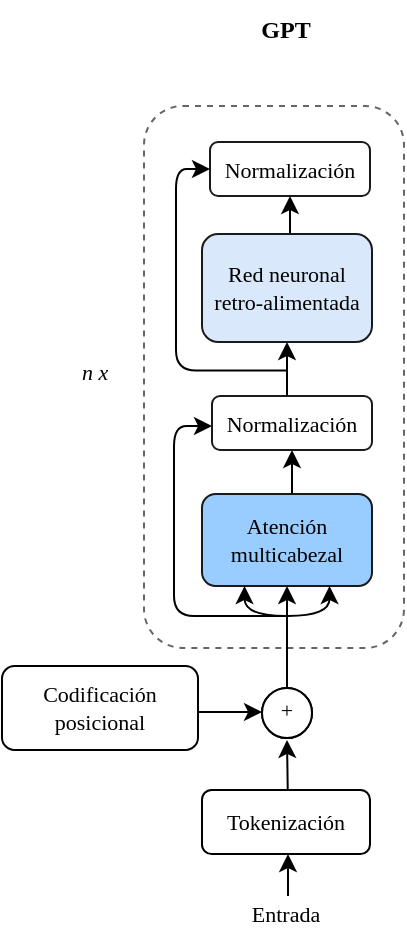 <mxfile version="21.3.8">
  <diagram id="AllzhJJeG0eL6vwa1mOl" name="Page-1">
    <mxGraphModel dx="652" dy="677" grid="0" gridSize="10" guides="1" tooltips="1" connect="1" arrows="1" fold="1" page="1" pageScale="1" pageWidth="827" pageHeight="1169" math="0" shadow="0">
      <root>
        <mxCell id="0" />
        <mxCell id="1" parent="0" />
        <mxCell id="erCxGVNcBSu2ljuZGB63-1" value="" style="rounded=1;whiteSpace=wrap;html=1;fillColor=#FFFFFF;strokeColor=#666666;fontColor=#333333;dashed=1;fontSize=11;fontFamily=PT Serif;fontSource=https%3A%2F%2Ffonts.googleapis.com%2Fcss%3Ffamily%3DPT%2BSerif;" parent="1" vertex="1">
          <mxGeometry x="242.0" y="267" width="130" height="271" as="geometry" />
        </mxCell>
        <mxCell id="erCxGVNcBSu2ljuZGB63-2" value="&lt;font style=&quot;font-size: 11px;&quot;&gt;Normalización&lt;/font&gt;" style="rounded=1;whiteSpace=wrap;html=1;fillColor=#FFFFFF;strokeColor=#1A1A1A;flipV=1;fontFamily=PT Serif;fontSource=https%3A%2F%2Ffonts.googleapis.com%2Fcss%3Ffamily%3DPT%2BSerif;fontSize=11;" parent="1" vertex="1">
          <mxGeometry x="275" y="285" width="80" height="27" as="geometry" />
        </mxCell>
        <mxCell id="erCxGVNcBSu2ljuZGB63-19" style="edgeStyle=orthogonalEdgeStyle;rounded=0;orthogonalLoop=1;jettySize=auto;html=1;exitX=0.5;exitY=0;exitDx=0;exitDy=0;entryX=0.5;entryY=1;entryDx=0;entryDy=0;startArrow=none;startFill=0;endArrow=classic;endFill=1;fontSize=11;fontFamily=PT Serif;fontSource=https%3A%2F%2Ffonts.googleapis.com%2Fcss%3Ffamily%3DPT%2BSerif;" parent="1" source="erCxGVNcBSu2ljuZGB63-3" target="erCxGVNcBSu2ljuZGB63-2" edge="1">
          <mxGeometry relative="1" as="geometry" />
        </mxCell>
        <mxCell id="erCxGVNcBSu2ljuZGB63-3" value="&lt;font style=&quot;font-size: 11px;&quot;&gt;Red neuronal retro-alimentada&lt;/font&gt;" style="rounded=1;whiteSpace=wrap;html=1;fillColor=#dae8fc;strokeColor=#1A1A1A;flipV=1;fontFamily=PT Serif;fontSource=https%3A%2F%2Ffonts.googleapis.com%2Fcss%3Ffamily%3DPT%2BSerif;fontSize=11;" parent="1" vertex="1">
          <mxGeometry x="271.0" y="331" width="85" height="54" as="geometry" />
        </mxCell>
        <mxCell id="erCxGVNcBSu2ljuZGB63-11" style="edgeStyle=orthogonalEdgeStyle;rounded=1;orthogonalLoop=1;jettySize=auto;html=1;exitX=0;exitY=0.444;exitDx=0;exitDy=0;startArrow=classic;startFill=1;endArrow=none;endFill=0;fontSize=11;fontFamily=PT Serif;fontSource=https%3A%2F%2Ffonts.googleapis.com%2Fcss%3Ffamily%3DPT%2BSerif;exitPerimeter=0;" parent="1" source="6JTqqpPswOs1U7iw3UKr-2" edge="1">
          <mxGeometry relative="1" as="geometry">
            <mxPoint x="277.103" y="418.724" as="sourcePoint" />
            <mxPoint x="313" y="522" as="targetPoint" />
            <Array as="points">
              <mxPoint x="257" y="427" />
              <mxPoint x="257" y="522" />
            </Array>
          </mxGeometry>
        </mxCell>
        <mxCell id="erCxGVNcBSu2ljuZGB63-16" style="edgeStyle=orthogonalEdgeStyle;rounded=0;orthogonalLoop=1;jettySize=auto;html=1;exitX=0.5;exitY=0;exitDx=0;exitDy=0;entryX=0.5;entryY=1;entryDx=0;entryDy=0;startArrow=none;startFill=0;endArrow=classic;endFill=1;fontSize=11;fontFamily=PT Serif;fontSource=https%3A%2F%2Ffonts.googleapis.com%2Fcss%3Ffamily%3DPT%2BSerif;" parent="1" source="6JTqqpPswOs1U7iw3UKr-2" target="erCxGVNcBSu2ljuZGB63-3" edge="1">
          <mxGeometry relative="1" as="geometry">
            <mxPoint x="314.5" y="406" as="sourcePoint" />
          </mxGeometry>
        </mxCell>
        <mxCell id="erCxGVNcBSu2ljuZGB63-15" style="edgeStyle=orthogonalEdgeStyle;rounded=0;orthogonalLoop=1;jettySize=auto;html=1;exitX=0.5;exitY=0;exitDx=0;exitDy=0;entryX=0.5;entryY=1;entryDx=0;entryDy=0;startArrow=none;startFill=0;endArrow=classic;endFill=1;fontSize=11;fontFamily=PT Serif;fontSource=https%3A%2F%2Ffonts.googleapis.com%2Fcss%3Ffamily%3DPT%2BSerif;" parent="1" source="erCxGVNcBSu2ljuZGB63-5" target="6JTqqpPswOs1U7iw3UKr-2" edge="1">
          <mxGeometry relative="1" as="geometry">
            <mxPoint x="314.5" y="434" as="targetPoint" />
          </mxGeometry>
        </mxCell>
        <mxCell id="erCxGVNcBSu2ljuZGB63-5" value="&lt;font style=&quot;font-size: 11px;&quot;&gt;Atención multicabezal&lt;/font&gt;" style="rounded=1;whiteSpace=wrap;html=1;fillColor=#99CCFF;strokeColor=#1A1A1A;flipV=1;fontFamily=PT Serif;fontSource=https%3A%2F%2Ffonts.googleapis.com%2Fcss%3Ffamily%3DPT%2BSerif;gradientColor=none;align=center;fontSize=11;" parent="1" vertex="1">
          <mxGeometry x="271" y="461" width="85" height="46" as="geometry" />
        </mxCell>
        <mxCell id="erCxGVNcBSu2ljuZGB63-8" style="edgeStyle=orthogonalEdgeStyle;rounded=0;orthogonalLoop=1;jettySize=auto;html=1;exitX=0.5;exitY=0;exitDx=0;exitDy=0;entryX=0.5;entryY=1;entryDx=0;entryDy=0;fontSize=11;fontFamily=PT Serif;fontSource=https%3A%2F%2Ffonts.googleapis.com%2Fcss%3Ffamily%3DPT%2BSerif;" parent="1" edge="1">
          <mxGeometry relative="1" as="geometry">
            <mxPoint x="313.5" y="558" as="sourcePoint" />
            <mxPoint x="313.5" y="507.0" as="targetPoint" />
          </mxGeometry>
        </mxCell>
        <mxCell id="erCxGVNcBSu2ljuZGB63-7" value="" style="endArrow=classic;html=1;entryX=0.5;entryY=1;entryDx=0;entryDy=0;fontSize=11;fontFamily=PT Serif;fontSource=https%3A%2F%2Ffonts.googleapis.com%2Fcss%3Ffamily%3DPT%2BSerif;" parent="1" edge="1">
          <mxGeometry width="50" height="50" relative="1" as="geometry">
            <mxPoint x="314" y="618" as="sourcePoint" />
            <mxPoint x="313.5" y="584" as="targetPoint" />
          </mxGeometry>
        </mxCell>
        <mxCell id="jo1FwagnRR1Xz1HvLgAa-1" style="edgeStyle=orthogonalEdgeStyle;orthogonalLoop=1;jettySize=auto;html=1;entryX=0.75;entryY=1;entryDx=0;entryDy=0;curved=1;fontSize=11;fontFamily=PT Serif;fontSource=https%3A%2F%2Ffonts.googleapis.com%2Fcss%3Ffamily%3DPT%2BSerif;" parent="1" target="erCxGVNcBSu2ljuZGB63-5" edge="1">
          <mxGeometry relative="1" as="geometry">
            <mxPoint x="314" y="522" as="sourcePoint" />
            <mxPoint x="323" y="517" as="targetPoint" />
            <Array as="points">
              <mxPoint x="314" y="522" />
              <mxPoint x="335" y="522" />
            </Array>
          </mxGeometry>
        </mxCell>
        <mxCell id="jo1FwagnRR1Xz1HvLgAa-2" style="edgeStyle=orthogonalEdgeStyle;orthogonalLoop=1;jettySize=auto;html=1;entryX=0.25;entryY=1;entryDx=0;entryDy=0;curved=1;fontSize=11;fontFamily=PT Serif;fontSource=https%3A%2F%2Ffonts.googleapis.com%2Fcss%3Ffamily%3DPT%2BSerif;" parent="1" edge="1">
          <mxGeometry relative="1" as="geometry">
            <mxPoint x="313" y="522" as="sourcePoint" />
            <mxPoint x="292.25" y="507.0" as="targetPoint" />
            <Array as="points">
              <mxPoint x="313" y="522" />
              <mxPoint x="292" y="522" />
            </Array>
          </mxGeometry>
        </mxCell>
        <mxCell id="jo1FwagnRR1Xz1HvLgAa-3" style="edgeStyle=orthogonalEdgeStyle;rounded=1;orthogonalLoop=1;jettySize=auto;html=1;exitX=0;exitY=0.5;exitDx=0;exitDy=0;startArrow=classic;startFill=1;endArrow=none;endFill=0;fontSize=11;fontFamily=PT Serif;fontSource=https%3A%2F%2Ffonts.googleapis.com%2Fcss%3Ffamily%3DPT%2BSerif;" parent="1" source="erCxGVNcBSu2ljuZGB63-2" edge="1">
          <mxGeometry relative="1" as="geometry">
            <mxPoint x="278.073" y="296.034" as="sourcePoint" />
            <mxPoint x="313.97" y="399.31" as="targetPoint" />
            <Array as="points">
              <mxPoint x="258" y="299" />
              <mxPoint x="258" y="399" />
            </Array>
          </mxGeometry>
        </mxCell>
        <mxCell id="jo1FwagnRR1Xz1HvLgAa-4" value="&lt;i style=&quot;font-size: 11px;&quot;&gt;&lt;font data-font-src=&quot;https://fonts.googleapis.com/css?family=PT+Serif&quot; style=&quot;font-size: 11px;&quot;&gt;n x&lt;/font&gt;&lt;/i&gt;" style="text;html=1;align=center;verticalAlign=middle;resizable=0;points=[];autosize=1;strokeColor=none;fillColor=none;fontSize=11;fontFamily=PT Serif;fontSource=https%3A%2F%2Ffonts.googleapis.com%2Fcss%3Ffamily%3DPT%2BSerif;" parent="1" vertex="1">
          <mxGeometry x="200" y="387" width="33" height="25" as="geometry" />
        </mxCell>
        <mxCell id="jo1FwagnRR1Xz1HvLgAa-6" value="" style="shape=orEllipse;perimeter=ellipsePerimeter;whiteSpace=wrap;html=1;backgroundOutline=1;fontSize=11;fontFamily=PT Serif;fontSource=https%3A%2F%2Ffonts.googleapis.com%2Fcss%3Ffamily%3DPT%2BSerif;" parent="1" vertex="1">
          <mxGeometry x="301" y="558" width="25" height="25" as="geometry" />
        </mxCell>
        <mxCell id="jo1FwagnRR1Xz1HvLgAa-10" value="" style="endArrow=none;html=1;rounded=0;exitX=0;exitY=0.5;exitDx=0;exitDy=0;fontSize=11;fontFamily=PT Serif;fontSource=https%3A%2F%2Ffonts.googleapis.com%2Fcss%3Ffamily%3DPT%2BSerif;" parent="1" source="jo1FwagnRR1Xz1HvLgAa-6" edge="1">
          <mxGeometry width="50" height="50" relative="1" as="geometry">
            <mxPoint x="286" y="571" as="sourcePoint" />
            <mxPoint x="301" y="571" as="targetPoint" />
          </mxGeometry>
        </mxCell>
        <mxCell id="n1pnrjjPw9y0WNeoDxGA-1" value="&lt;font data-font-src=&quot;https://fonts.googleapis.com/css?family=PT+Serif&quot; style=&quot;font-size: 11px;&quot;&gt;Codificación posicional&lt;/font&gt;" style="rounded=1;whiteSpace=wrap;html=1;fontSize=11;fontFamily=PT Serif;fontSource=https%3A%2F%2Ffonts.googleapis.com%2Fcss%3Ffamily%3DPT%2BSerif;" parent="1" vertex="1">
          <mxGeometry x="171" y="547" width="98" height="42" as="geometry" />
        </mxCell>
        <mxCell id="n1pnrjjPw9y0WNeoDxGA-6" value="&lt;font data-font-src=&quot;https://fonts.googleapis.com/css?family=PT+Serif&quot; style=&quot;font-size: 11px;&quot;&gt;Tokenización&lt;/font&gt;" style="rounded=1;whiteSpace=wrap;html=1;fontSize=11;fontFamily=PT Serif;fontSource=https%3A%2F%2Ffonts.googleapis.com%2Fcss%3Ffamily%3DPT%2BSerif;" parent="1" vertex="1">
          <mxGeometry x="271" y="609" width="84" height="32" as="geometry" />
        </mxCell>
        <mxCell id="n1pnrjjPw9y0WNeoDxGA-9" value="" style="endArrow=classic;html=1;rounded=0;entryX=1.023;entryY=0.812;entryDx=0;entryDy=0;entryPerimeter=0;fontSize=11;fontFamily=PT Serif;fontSource=https%3A%2F%2Ffonts.googleapis.com%2Fcss%3Ffamily%3DPT%2BSerif;" parent="1" edge="1">
          <mxGeometry width="50" height="50" relative="1" as="geometry">
            <mxPoint x="269" y="570" as="sourcePoint" />
            <mxPoint x="301.0" y="570.052" as="targetPoint" />
          </mxGeometry>
        </mxCell>
        <mxCell id="n1pnrjjPw9y0WNeoDxGA-35" value="&lt;font data-font-src=&quot;https://fonts.googleapis.com/css?family=PT+Serif&quot; style=&quot;font-size: 12px;&quot;&gt;GPT&lt;/font&gt;" style="text;html=1;strokeColor=none;fillColor=none;align=center;verticalAlign=middle;whiteSpace=wrap;rounded=0;fontSize=12;fontStyle=1;fontFamily=PT Serif;fontSource=https%3A%2F%2Ffonts.googleapis.com%2Fcss%3Ffamily%3DPT%2BSerif;" parent="1" vertex="1">
          <mxGeometry x="283" y="214" width="60" height="30" as="geometry" />
        </mxCell>
        <mxCell id="n1pnrjjPw9y0WNeoDxGA-36" value="" style="ellipse;whiteSpace=wrap;html=1;aspect=fixed;fontSize=11;fontFamily=PT Serif;fontSource=https%3A%2F%2Ffonts.googleapis.com%2Fcss%3Ffamily%3DPT%2BSerif;" parent="1" vertex="1">
          <mxGeometry x="301" y="558" width="25" height="25" as="geometry" />
        </mxCell>
        <mxCell id="n1pnrjjPw9y0WNeoDxGA-38" value="+" style="text;html=1;strokeColor=none;fillColor=none;align=center;verticalAlign=middle;whiteSpace=wrap;rounded=0;fontSize=11;fontFamily=PT Serif;fontSource=https%3A%2F%2Ffonts.googleapis.com%2Fcss%3Ffamily%3DPT%2BSerif;" parent="1" vertex="1">
          <mxGeometry x="289.25" y="554" width="48.5" height="30" as="geometry" />
        </mxCell>
        <mxCell id="n1pnrjjPw9y0WNeoDxGA-40" value="&lt;font data-font-src=&quot;https://fonts.googleapis.com/css?family=PT+Serif&quot; style=&quot;font-size: 11px;&quot;&gt;Entrada&lt;/font&gt;" style="text;html=1;strokeColor=none;fillColor=none;align=center;verticalAlign=middle;whiteSpace=wrap;rounded=0;fontSize=11;fontFamily=PT Serif;fontSource=https%3A%2F%2Ffonts.googleapis.com%2Fcss%3Ffamily%3DPT%2BSerif;" parent="1" vertex="1">
          <mxGeometry x="283" y="656" width="60" height="30" as="geometry" />
        </mxCell>
        <mxCell id="n1pnrjjPw9y0WNeoDxGA-42" value="" style="endArrow=classic;html=1;rounded=0;fontSize=11;fontFamily=PT Serif;fontSource=https%3A%2F%2Ffonts.googleapis.com%2Fcss%3Ffamily%3DPT%2BSerif;" parent="1" edge="1">
          <mxGeometry width="50" height="50" relative="1" as="geometry">
            <mxPoint x="314" y="662" as="sourcePoint" />
            <mxPoint x="314" y="641" as="targetPoint" />
          </mxGeometry>
        </mxCell>
        <mxCell id="6JTqqpPswOs1U7iw3UKr-2" value="&lt;font style=&quot;font-size: 11px;&quot;&gt;Normalización&lt;/font&gt;" style="rounded=1;whiteSpace=wrap;html=1;fillColor=#FFFFFF;strokeColor=#1A1A1A;flipV=1;fontFamily=PT Serif;fontSource=https%3A%2F%2Ffonts.googleapis.com%2Fcss%3Ffamily%3DPT%2BSerif;fontSize=11;" parent="1" vertex="1">
          <mxGeometry x="276" y="412" width="80" height="27" as="geometry" />
        </mxCell>
      </root>
    </mxGraphModel>
  </diagram>
</mxfile>
